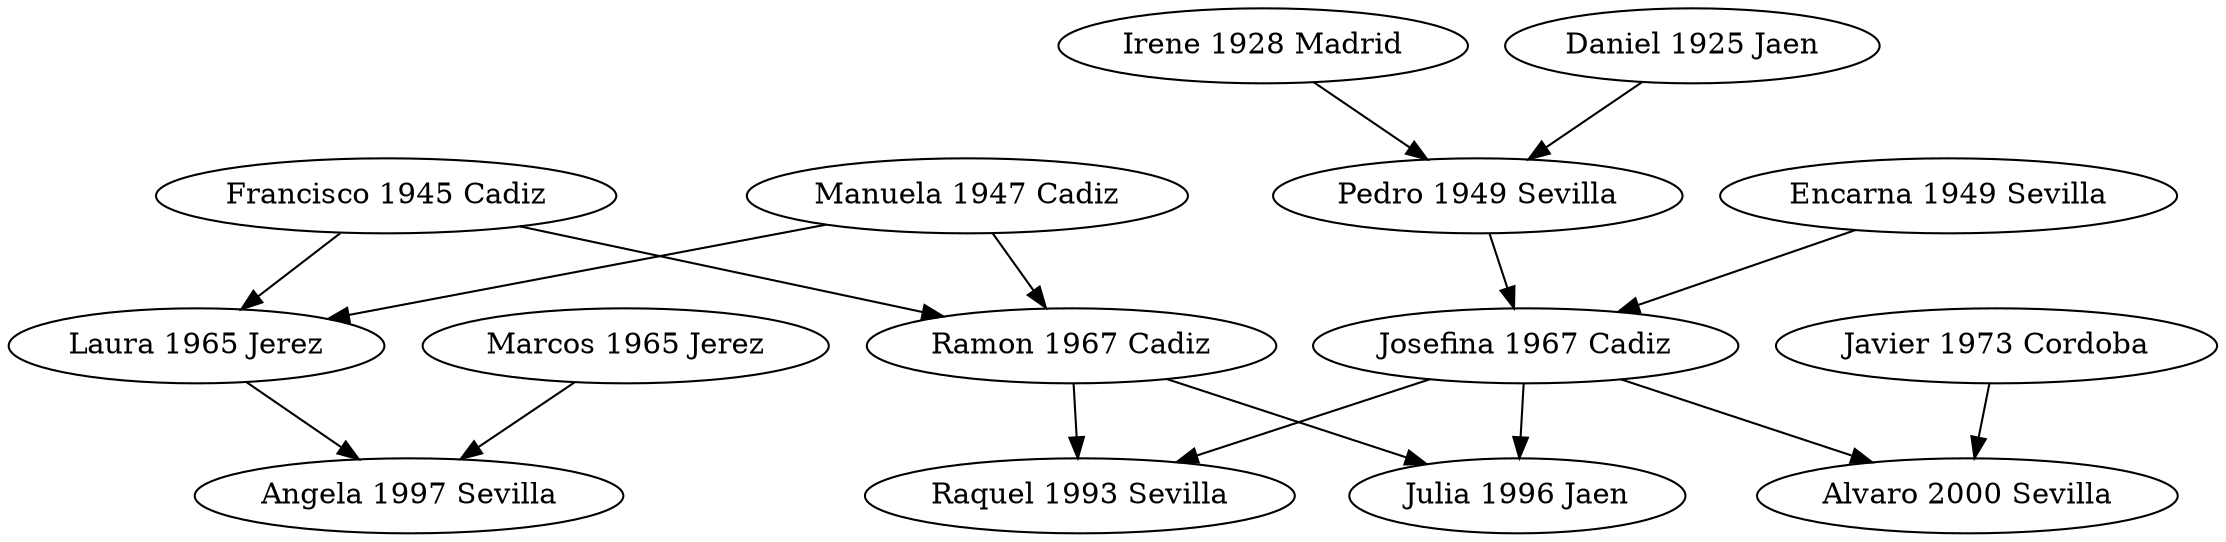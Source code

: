 strict digraph G {
  1 [ color="black" label="Francisco 1945 Cadiz" ];
  2 [ color="black" label="Manuela 1947 Cadiz" ];
  3 [ color="black" label="Laura 1965 Jerez" ];
  4 [ color="black" label="Ramon 1967 Cadiz" ];
  5 [ color="black" label="Marcos 1965 Jerez" ];
  6 [ color="black" label="Angela 1997 Sevilla" ];
  7 [ color="black" label="Irene 1928 Madrid" ];
  8 [ color="black" label="Daniel 1925 Jaen" ];
  9 [ color="black" label="Pedro 1949 Sevilla" ];
  10 [ color="black" label="Encarna 1949 Sevilla" ];
  11 [ color="black" label="Josefina 1967 Cadiz" ];
  12 [ color="black" label="Javier 1973 Cordoba" ];
  13 [ color="black" label="Raquel 1993 Sevilla" ];
  14 [ color="black" label="Julia 1996 Jaen" ];
  15 [ color="black" label="Alvaro 2000 Sevilla" ];
  1 -> 3 [ color="black" ];
  2 -> 3 [ color="black" ];
  3 -> 6 [ color="black" ];
  5 -> 6 [ color="black" ];
  1 -> 4 [ color="black" ];
  2 -> 4 [ color="black" ];
  7 -> 9 [ color="black" ];
  8 -> 9 [ color="black" ];
  9 -> 11 [ color="black" ];
  10 -> 11 [ color="black" ];
  11 -> 13 [ color="black" ];
  11 -> 14 [ color="black" ];
  4 -> 13 [ color="black" ];
  4 -> 14 [ color="black" ];
  11 -> 15 [ color="black" ];
  12 -> 15 [ color="black" ];
}
